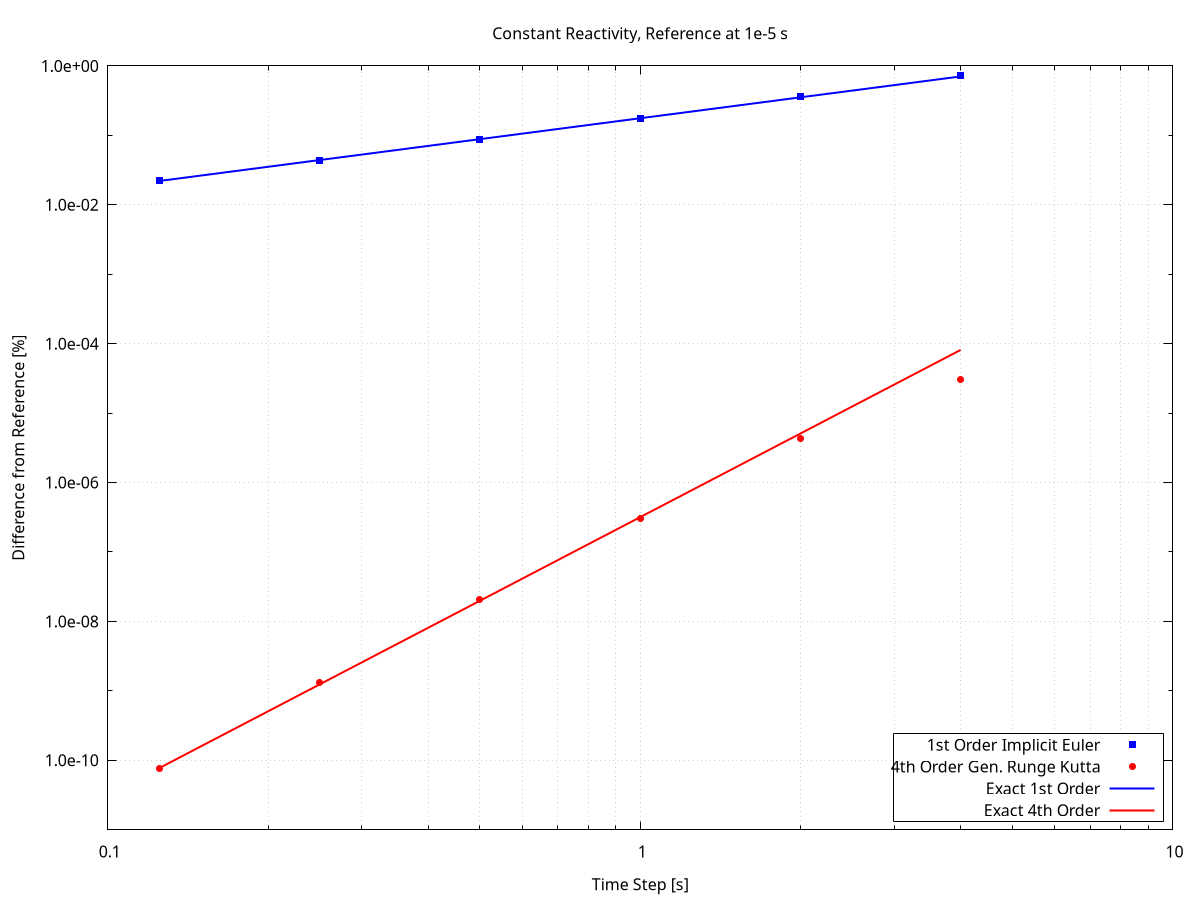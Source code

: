 set terminal pdf dashed
set output 'order.pdf'
set key bottom right
set key box linestyle 1 linecolor rgb 'black'
set key width -3.0
set log x
set log y
set format y '%7.1e'
set mxtics 10
set grid x y mxtics
set xlabel 'Time Step [s]'
set ylabel 'Difference from Reference [%]'
set title 'Constant Reactivity, Reference at 1e-5 s'
plot '-' using 1:2 with points pointtype 5 pointsize 1 linecolor rgb 'blue' title '1st Order Implicit Euler', \
     '-' using 1:2 with points pointtype 7 pointsize 1 linecolor rgb 'red'  title '4th Order Gen. Runge Kutta', \
     '-' using 1:2 with lines linetype 1 linewidth 2 linecolor rgb 'blue' title 'Exact 1st Order', \
     '-' using 1:2 with lines linetype 1 linewidth 2 linecolor rgb 'red' title 'Exact 4th Order'
4 7.288681e-01
2 3.580820e-01
1 1.775216e-01
5.000000e-01 8.838947e-02
2.500000e-01 4.410297e-02
1.250000e-01 2.202868e-02
e
4 3.033211e-05
2 4.355798e-06
1 3.064239e-07
5.000000e-01 2.040745e-08
2.500000e-01 1.312807e-09
1.250000e-01 7.753881e-11
e
4 7.049177e-01
2 3.524589e-01
1 1.762294e-01
5.000000e-01 8.811471e-02
2.500000e-01 4.405736e-02
1.250000e-01 2.202868e-02
e
4 8.130533e-05
2 5.081583e-06
1 3.175989e-07
5.000000e-01 1.984993e-08
2.500000e-01 1.240621e-09
1.250000e-01 7.753881e-11
e
